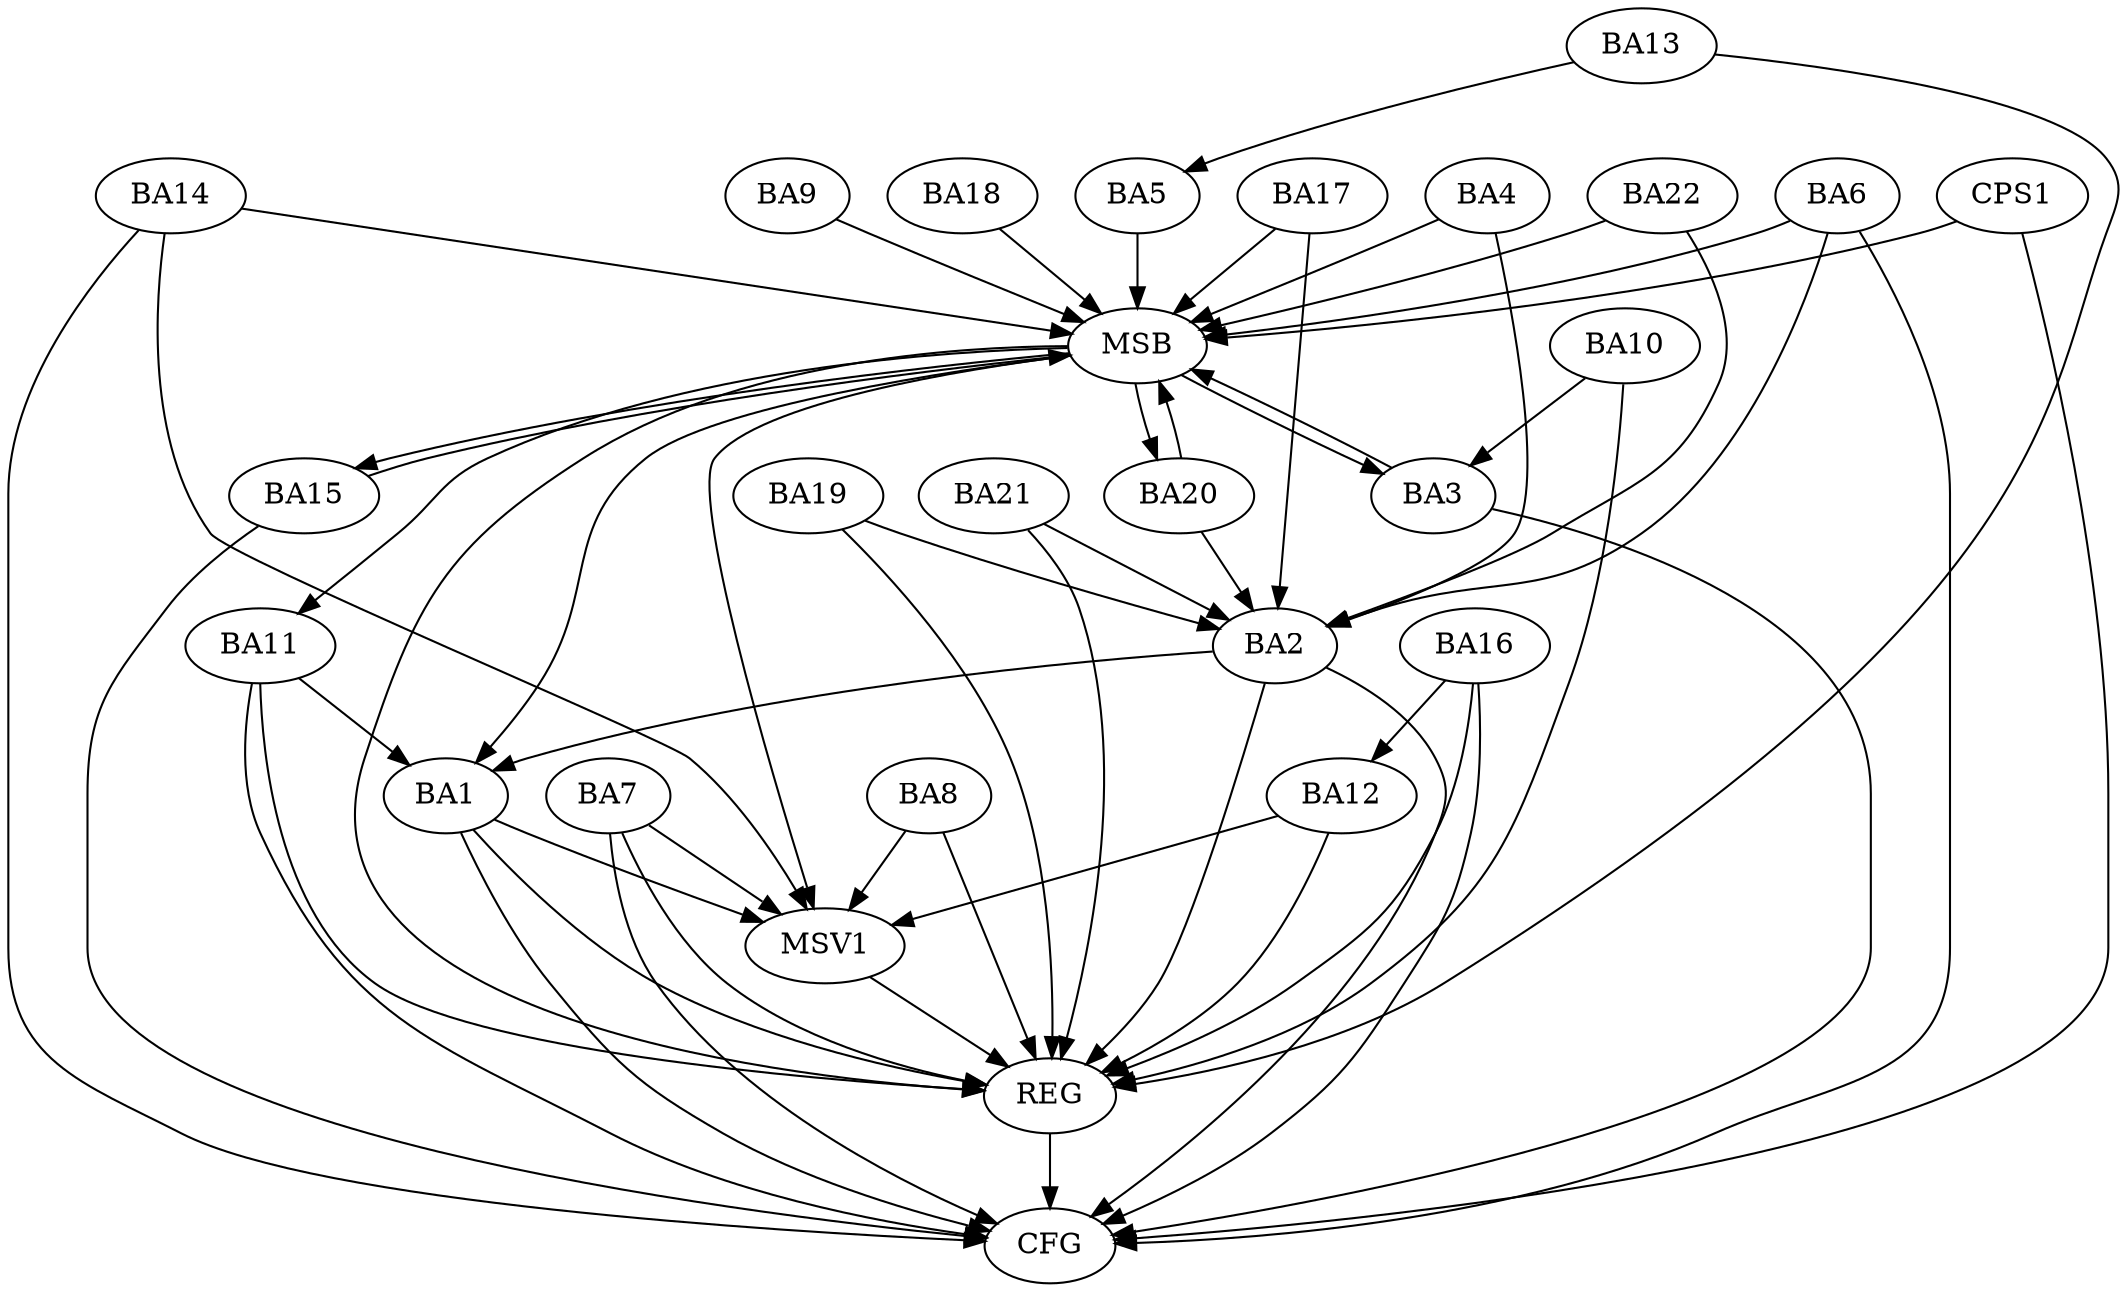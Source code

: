 strict digraph G {
  BA1 [ label="BA1" ];
  BA2 [ label="BA2" ];
  BA3 [ label="BA3" ];
  BA4 [ label="BA4" ];
  BA5 [ label="BA5" ];
  BA6 [ label="BA6" ];
  BA7 [ label="BA7" ];
  BA8 [ label="BA8" ];
  BA9 [ label="BA9" ];
  BA10 [ label="BA10" ];
  BA11 [ label="BA11" ];
  BA12 [ label="BA12" ];
  BA13 [ label="BA13" ];
  BA14 [ label="BA14" ];
  BA15 [ label="BA15" ];
  BA16 [ label="BA16" ];
  BA17 [ label="BA17" ];
  BA18 [ label="BA18" ];
  BA19 [ label="BA19" ];
  BA20 [ label="BA20" ];
  BA21 [ label="BA21" ];
  BA22 [ label="BA22" ];
  CPS1 [ label="CPS1" ];
  REG [ label="REG" ];
  MSB [ label="MSB" ];
  CFG [ label="CFG" ];
  MSV1 [ label="MSV1" ];
  BA2 -> BA1;
  BA10 -> BA3;
  BA11 -> BA1;
  BA13 -> BA5;
  BA16 -> BA12;
  BA1 -> REG;
  BA2 -> REG;
  BA7 -> REG;
  BA8 -> REG;
  BA10 -> REG;
  BA11 -> REG;
  BA12 -> REG;
  BA13 -> REG;
  BA16 -> REG;
  BA19 -> REG;
  BA21 -> REG;
  BA3 -> MSB;
  MSB -> REG;
  BA4 -> MSB;
  BA5 -> MSB;
  BA6 -> MSB;
  MSB -> BA1;
  BA9 -> MSB;
  MSB -> BA3;
  BA14 -> MSB;
  BA15 -> MSB;
  BA17 -> MSB;
  BA18 -> MSB;
  BA20 -> MSB;
  BA22 -> MSB;
  CPS1 -> MSB;
  MSB -> BA20;
  MSB -> BA15;
  MSB -> BA11;
  BA3 -> CFG;
  BA1 -> CFG;
  BA11 -> CFG;
  CPS1 -> CFG;
  BA6 -> CFG;
  BA7 -> CFG;
  BA2 -> CFG;
  BA15 -> CFG;
  BA14 -> CFG;
  BA16 -> CFG;
  REG -> CFG;
  BA4 -> BA2;
  BA20 -> BA2;
  BA19 -> BA2;
  BA22 -> BA2;
  BA17 -> BA2;
  BA21 -> BA2;
  BA6 -> BA2;
  BA1 -> MSV1;
  BA7 -> MSV1;
  BA8 -> MSV1;
  MSB -> MSV1;
  BA12 -> MSV1;
  BA14 -> MSV1;
  MSV1 -> REG;
}
